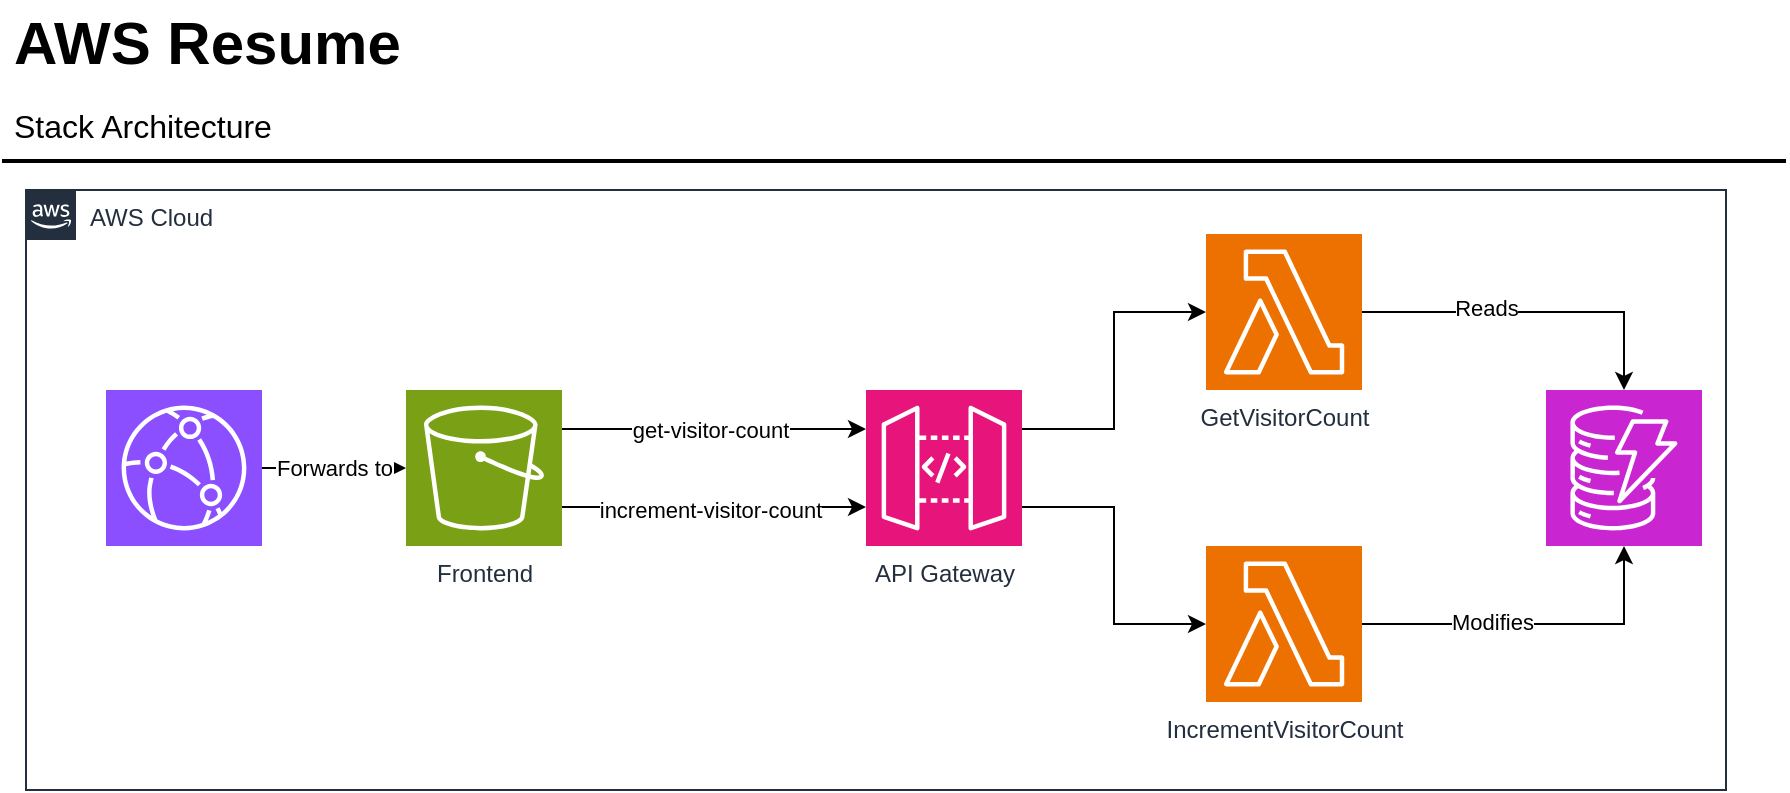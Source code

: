 <mxfile version="26.1.1">
  <diagram id="Ht1M8jgEwFfnCIfOTk4-" name="Page-1">
    <mxGraphModel dx="1434" dy="848" grid="1" gridSize="10" guides="1" tooltips="1" connect="1" arrows="1" fold="1" page="1" pageScale="1" pageWidth="1200" pageHeight="1600" math="0" shadow="0">
      <root>
        <mxCell id="0" />
        <mxCell id="1" parent="0" />
        <mxCell id="-QjtrjUzRDEMRZ5MF8oH-47" value="AWS Resume" style="text;html=1;resizable=0;points=[];autosize=1;align=left;verticalAlign=top;spacingTop=-4;fontSize=30;fontStyle=1" parent="1" vertex="1">
          <mxGeometry x="12" y="65.5" width="210" height="40" as="geometry" />
        </mxCell>
        <mxCell id="-QjtrjUzRDEMRZ5MF8oH-48" value="Stack Architecture" style="text;html=1;resizable=0;points=[];autosize=1;align=left;verticalAlign=top;spacingTop=-4;fontSize=16" parent="1" vertex="1">
          <mxGeometry x="12" y="115.5" width="150" height="30" as="geometry" />
        </mxCell>
        <mxCell id="SCVMTBWpLvtzJIhz15lM-1" value="" style="line;strokeWidth=2;html=1;fontSize=14;" parent="1" vertex="1">
          <mxGeometry x="8" y="140.5" width="892" height="10" as="geometry" />
        </mxCell>
        <mxCell id="AS797GggHTgSF5pYRaIz-2" value="AWS Cloud" style="points=[[0,0],[0.25,0],[0.5,0],[0.75,0],[1,0],[1,0.25],[1,0.5],[1,0.75],[1,1],[0.75,1],[0.5,1],[0.25,1],[0,1],[0,0.75],[0,0.5],[0,0.25]];outlineConnect=0;gradientColor=none;html=1;whiteSpace=wrap;fontSize=12;fontStyle=0;container=1;pointerEvents=0;collapsible=0;recursiveResize=0;shape=mxgraph.aws4.group;grIcon=mxgraph.aws4.group_aws_cloud_alt;strokeColor=#232F3E;fillColor=none;verticalAlign=top;align=left;spacingLeft=30;fontColor=#232F3E;dashed=0;" parent="1" vertex="1">
          <mxGeometry x="20" y="160" width="850" height="300" as="geometry" />
        </mxCell>
        <mxCell id="AS797GggHTgSF5pYRaIz-5" value="Frontend" style="sketch=0;points=[[0,0,0],[0.25,0,0],[0.5,0,0],[0.75,0,0],[1,0,0],[0,1,0],[0.25,1,0],[0.5,1,0],[0.75,1,0],[1,1,0],[0,0.25,0],[0,0.5,0],[0,0.75,0],[1,0.25,0],[1,0.5,0],[1,0.75,0]];outlineConnect=0;fontColor=#232F3E;fillColor=#7AA116;strokeColor=#ffffff;dashed=0;verticalLabelPosition=bottom;verticalAlign=top;align=center;html=1;fontSize=12;fontStyle=0;aspect=fixed;shape=mxgraph.aws4.resourceIcon;resIcon=mxgraph.aws4.s3;" parent="AS797GggHTgSF5pYRaIz-2" vertex="1">
          <mxGeometry x="190" y="100" width="78" height="78" as="geometry" />
        </mxCell>
        <mxCell id="5EssEn4CSiItLIDxmJ3J-12" style="edgeStyle=orthogonalEdgeStyle;rounded=0;orthogonalLoop=1;jettySize=auto;html=1;exitX=1;exitY=0.75;exitDx=0;exitDy=0;exitPerimeter=0;" edge="1" parent="AS797GggHTgSF5pYRaIz-2" source="AS797GggHTgSF5pYRaIz-7" target="5EssEn4CSiItLIDxmJ3J-10">
          <mxGeometry relative="1" as="geometry" />
        </mxCell>
        <mxCell id="AS797GggHTgSF5pYRaIz-7" value="API Gateway" style="sketch=0;points=[[0,0,0],[0.25,0,0],[0.5,0,0],[0.75,0,0],[1,0,0],[0,1,0],[0.25,1,0],[0.5,1,0],[0.75,1,0],[1,1,0],[0,0.25,0],[0,0.5,0],[0,0.75,0],[1,0.25,0],[1,0.5,0],[1,0.75,0]];outlineConnect=0;fontColor=#232F3E;fillColor=#E7157B;strokeColor=#ffffff;dashed=0;verticalLabelPosition=bottom;verticalAlign=top;align=center;html=1;fontSize=12;fontStyle=0;aspect=fixed;shape=mxgraph.aws4.resourceIcon;resIcon=mxgraph.aws4.api_gateway;" parent="AS797GggHTgSF5pYRaIz-2" vertex="1">
          <mxGeometry x="420" y="100" width="78" height="78" as="geometry" />
        </mxCell>
        <mxCell id="AS797GggHTgSF5pYRaIz-8" value="GetVisitorCount" style="sketch=0;points=[[0,0,0],[0.25,0,0],[0.5,0,0],[0.75,0,0],[1,0,0],[0,1,0],[0.25,1,0],[0.5,1,0],[0.75,1,0],[1,1,0],[0,0.25,0],[0,0.5,0],[0,0.75,0],[1,0.25,0],[1,0.5,0],[1,0.75,0]];outlineConnect=0;fontColor=#232F3E;fillColor=#ED7100;strokeColor=#ffffff;dashed=0;verticalLabelPosition=bottom;verticalAlign=top;align=center;html=1;fontSize=12;fontStyle=0;aspect=fixed;shape=mxgraph.aws4.resourceIcon;resIcon=mxgraph.aws4.lambda;" parent="AS797GggHTgSF5pYRaIz-2" vertex="1">
          <mxGeometry x="590" y="22" width="78" height="78" as="geometry" />
        </mxCell>
        <mxCell id="AS797GggHTgSF5pYRaIz-9" value="" style="sketch=0;points=[[0,0,0],[0.25,0,0],[0.5,0,0],[0.75,0,0],[1,0,0],[0,1,0],[0.25,1,0],[0.5,1,0],[0.75,1,0],[1,1,0],[0,0.25,0],[0,0.5,0],[0,0.75,0],[1,0.25,0],[1,0.5,0],[1,0.75,0]];outlineConnect=0;fontColor=#232F3E;fillColor=#8C4FFF;strokeColor=#ffffff;dashed=0;verticalLabelPosition=bottom;verticalAlign=top;align=center;html=1;fontSize=12;fontStyle=0;aspect=fixed;shape=mxgraph.aws4.resourceIcon;resIcon=mxgraph.aws4.cloudfront;" parent="AS797GggHTgSF5pYRaIz-2" vertex="1">
          <mxGeometry x="40" y="100" width="78" height="78" as="geometry" />
        </mxCell>
        <mxCell id="5EssEn4CSiItLIDxmJ3J-4" style="edgeStyle=orthogonalEdgeStyle;rounded=0;orthogonalLoop=1;jettySize=auto;html=1;exitX=1;exitY=0.25;exitDx=0;exitDy=0;exitPerimeter=0;entryX=0;entryY=0.25;entryDx=0;entryDy=0;entryPerimeter=0;" edge="1" parent="AS797GggHTgSF5pYRaIz-2" source="AS797GggHTgSF5pYRaIz-5" target="AS797GggHTgSF5pYRaIz-7">
          <mxGeometry relative="1" as="geometry" />
        </mxCell>
        <mxCell id="5EssEn4CSiItLIDxmJ3J-5" value="get-visitor-count" style="edgeLabel;html=1;align=center;verticalAlign=middle;resizable=0;points=[];" vertex="1" connectable="0" parent="5EssEn4CSiItLIDxmJ3J-4">
          <mxGeometry x="-0.182" y="1" relative="1" as="geometry">
            <mxPoint x="12" y="1" as="offset" />
          </mxGeometry>
        </mxCell>
        <mxCell id="5EssEn4CSiItLIDxmJ3J-6" style="edgeStyle=orthogonalEdgeStyle;rounded=0;orthogonalLoop=1;jettySize=auto;html=1;exitX=1;exitY=0.75;exitDx=0;exitDy=0;exitPerimeter=0;entryX=0;entryY=0.75;entryDx=0;entryDy=0;entryPerimeter=0;" edge="1" parent="AS797GggHTgSF5pYRaIz-2" source="AS797GggHTgSF5pYRaIz-5" target="AS797GggHTgSF5pYRaIz-7">
          <mxGeometry relative="1" as="geometry" />
        </mxCell>
        <mxCell id="5EssEn4CSiItLIDxmJ3J-7" value="increment-visitor-count" style="edgeLabel;html=1;align=center;verticalAlign=middle;resizable=0;points=[];" vertex="1" connectable="0" parent="5EssEn4CSiItLIDxmJ3J-6">
          <mxGeometry x="-0.035" y="-1" relative="1" as="geometry">
            <mxPoint as="offset" />
          </mxGeometry>
        </mxCell>
        <mxCell id="AS797GggHTgSF5pYRaIz-6" value="" style="sketch=0;points=[[0,0,0],[0.25,0,0],[0.5,0,0],[0.75,0,0],[1,0,0],[0,1,0],[0.25,1,0],[0.5,1,0],[0.75,1,0],[1,1,0],[0,0.25,0],[0,0.5,0],[0,0.75,0],[1,0.25,0],[1,0.5,0],[1,0.75,0]];outlineConnect=0;fontColor=#232F3E;fillColor=#C925D1;strokeColor=#ffffff;dashed=0;verticalLabelPosition=bottom;verticalAlign=top;align=center;html=1;fontSize=12;fontStyle=0;aspect=fixed;shape=mxgraph.aws4.resourceIcon;resIcon=mxgraph.aws4.dynamodb;" parent="AS797GggHTgSF5pYRaIz-2" vertex="1">
          <mxGeometry x="760" y="100" width="78" height="78" as="geometry" />
        </mxCell>
        <mxCell id="5EssEn4CSiItLIDxmJ3J-8" style="edgeStyle=orthogonalEdgeStyle;rounded=0;orthogonalLoop=1;jettySize=auto;html=1;entryX=0;entryY=0.5;entryDx=0;entryDy=0;entryPerimeter=0;" edge="1" parent="AS797GggHTgSF5pYRaIz-2" source="AS797GggHTgSF5pYRaIz-9" target="AS797GggHTgSF5pYRaIz-5">
          <mxGeometry relative="1" as="geometry" />
        </mxCell>
        <mxCell id="5EssEn4CSiItLIDxmJ3J-9" value="Forwards to" style="edgeLabel;html=1;align=center;verticalAlign=middle;resizable=0;points=[];" vertex="1" connectable="0" parent="5EssEn4CSiItLIDxmJ3J-8">
          <mxGeometry x="-0.014" relative="1" as="geometry">
            <mxPoint as="offset" />
          </mxGeometry>
        </mxCell>
        <mxCell id="5EssEn4CSiItLIDxmJ3J-10" value="IncrementVisitorCount" style="sketch=0;points=[[0,0,0],[0.25,0,0],[0.5,0,0],[0.75,0,0],[1,0,0],[0,1,0],[0.25,1,0],[0.5,1,0],[0.75,1,0],[1,1,0],[0,0.25,0],[0,0.5,0],[0,0.75,0],[1,0.25,0],[1,0.5,0],[1,0.75,0]];outlineConnect=0;fontColor=#232F3E;fillColor=#ED7100;strokeColor=#ffffff;dashed=0;verticalLabelPosition=bottom;verticalAlign=top;align=center;html=1;fontSize=12;fontStyle=0;aspect=fixed;shape=mxgraph.aws4.resourceIcon;resIcon=mxgraph.aws4.lambda;" vertex="1" parent="AS797GggHTgSF5pYRaIz-2">
          <mxGeometry x="590" y="178" width="78" height="78" as="geometry" />
        </mxCell>
        <mxCell id="5EssEn4CSiItLIDxmJ3J-11" style="edgeStyle=orthogonalEdgeStyle;rounded=0;orthogonalLoop=1;jettySize=auto;html=1;exitX=1;exitY=0.25;exitDx=0;exitDy=0;exitPerimeter=0;entryX=0;entryY=0.5;entryDx=0;entryDy=0;entryPerimeter=0;" edge="1" parent="AS797GggHTgSF5pYRaIz-2" source="AS797GggHTgSF5pYRaIz-7" target="AS797GggHTgSF5pYRaIz-8">
          <mxGeometry relative="1" as="geometry" />
        </mxCell>
        <mxCell id="5EssEn4CSiItLIDxmJ3J-13" style="edgeStyle=orthogonalEdgeStyle;rounded=0;orthogonalLoop=1;jettySize=auto;html=1;exitX=1;exitY=0.5;exitDx=0;exitDy=0;exitPerimeter=0;entryX=0.5;entryY=0;entryDx=0;entryDy=0;entryPerimeter=0;" edge="1" parent="AS797GggHTgSF5pYRaIz-2" source="AS797GggHTgSF5pYRaIz-8" target="AS797GggHTgSF5pYRaIz-6">
          <mxGeometry relative="1" as="geometry" />
        </mxCell>
        <mxCell id="5EssEn4CSiItLIDxmJ3J-16" value="Reads" style="edgeLabel;html=1;align=center;verticalAlign=middle;resizable=0;points=[];" vertex="1" connectable="0" parent="5EssEn4CSiItLIDxmJ3J-13">
          <mxGeometry x="-0.279" y="2" relative="1" as="geometry">
            <mxPoint as="offset" />
          </mxGeometry>
        </mxCell>
        <mxCell id="5EssEn4CSiItLIDxmJ3J-14" style="edgeStyle=orthogonalEdgeStyle;rounded=0;orthogonalLoop=1;jettySize=auto;html=1;exitX=1;exitY=0.5;exitDx=0;exitDy=0;exitPerimeter=0;entryX=0.5;entryY=1;entryDx=0;entryDy=0;entryPerimeter=0;" edge="1" parent="AS797GggHTgSF5pYRaIz-2" source="5EssEn4CSiItLIDxmJ3J-10" target="AS797GggHTgSF5pYRaIz-6">
          <mxGeometry relative="1" as="geometry" />
        </mxCell>
        <mxCell id="5EssEn4CSiItLIDxmJ3J-15" value="Modifies" style="edgeLabel;html=1;align=center;verticalAlign=middle;resizable=0;points=[];" vertex="1" connectable="0" parent="5EssEn4CSiItLIDxmJ3J-14">
          <mxGeometry x="-0.239" y="1" relative="1" as="geometry">
            <mxPoint as="offset" />
          </mxGeometry>
        </mxCell>
      </root>
    </mxGraphModel>
  </diagram>
</mxfile>
